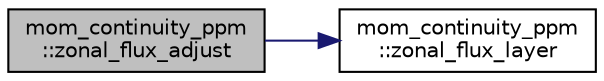 digraph "mom_continuity_ppm::zonal_flux_adjust"
{
 // INTERACTIVE_SVG=YES
 // LATEX_PDF_SIZE
  edge [fontname="Helvetica",fontsize="10",labelfontname="Helvetica",labelfontsize="10"];
  node [fontname="Helvetica",fontsize="10",shape=record];
  rankdir="LR";
  Node1 [label="mom_continuity_ppm\l::zonal_flux_adjust",height=0.2,width=0.4,color="black", fillcolor="grey75", style="filled", fontcolor="black",tooltip="Returns the barotropic velocity adjustment that gives the desired barotropic (layer-summed) transport..."];
  Node1 -> Node2 [color="midnightblue",fontsize="10",style="solid",fontname="Helvetica"];
  Node2 [label="mom_continuity_ppm\l::zonal_flux_layer",height=0.2,width=0.4,color="black", fillcolor="white", style="filled",URL="$namespacemom__continuity__ppm.html#a0a12a5757ff16a83b8971cec715147e4",tooltip="Evaluates the zonal mass or volume fluxes in a layer."];
}
